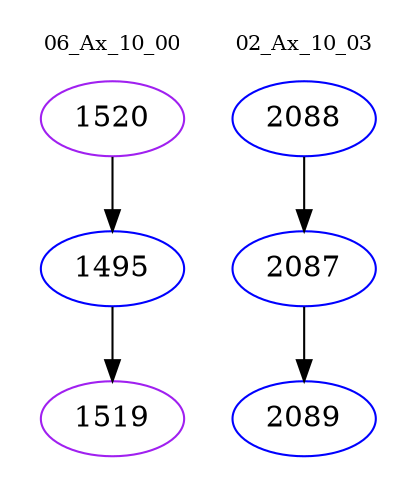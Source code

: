 digraph{
subgraph cluster_0 {
color = white
label = "06_Ax_10_00";
fontsize=10;
T0_1520 [label="1520", color="purple"]
T0_1520 -> T0_1495 [color="black"]
T0_1495 [label="1495", color="blue"]
T0_1495 -> T0_1519 [color="black"]
T0_1519 [label="1519", color="purple"]
}
subgraph cluster_1 {
color = white
label = "02_Ax_10_03";
fontsize=10;
T1_2088 [label="2088", color="blue"]
T1_2088 -> T1_2087 [color="black"]
T1_2087 [label="2087", color="blue"]
T1_2087 -> T1_2089 [color="black"]
T1_2089 [label="2089", color="blue"]
}
}
